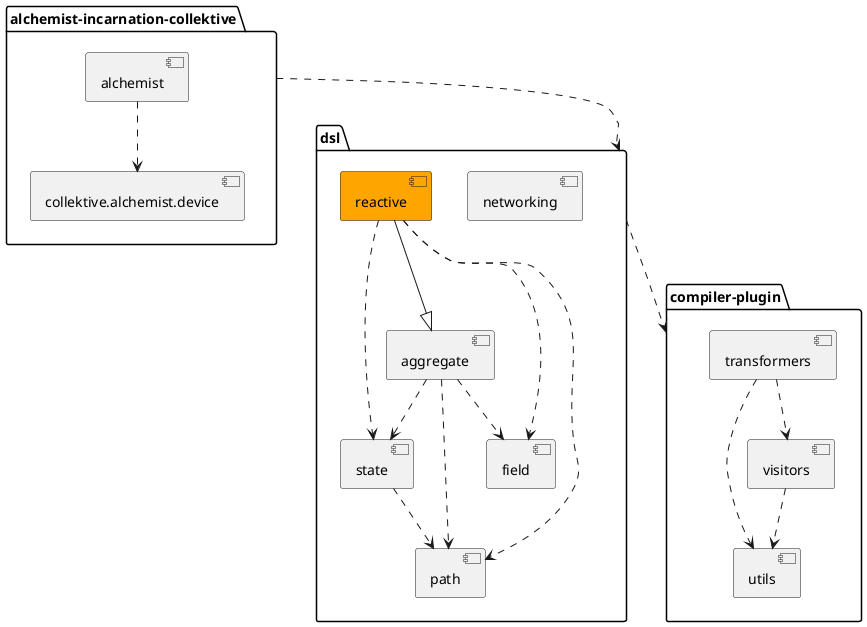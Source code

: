 @startuml

package dsl {
    [aggregate]
    [field]
    [networking]
    [path]
    [state]
    [reactive] #Orange
}

package "compiler-plugin" as plugin {
    [transformers]
    [utils]
    [visitors]
}

package "alchemist-incarnation-collektive" as alchemistIncarnation {
    [alchemist]
    [collektive.alchemist.device]
}

dsl ..> plugin
alchemistIncarnation ..> dsl

[aggregate] ..> [field]
[aggregate] ..> [path]
[aggregate] ..> [state]
[state] ..> [path]
[reactive] --|> [aggregate]
[reactive] ..> [field]
[reactive] ..> [path]
[reactive] ..> [state]

[transformers] ..> [utils]
[transformers] ..> [visitors]
[visitors] ..> [utils]

[alchemist] ..> [collektive.alchemist.device]

@enduml